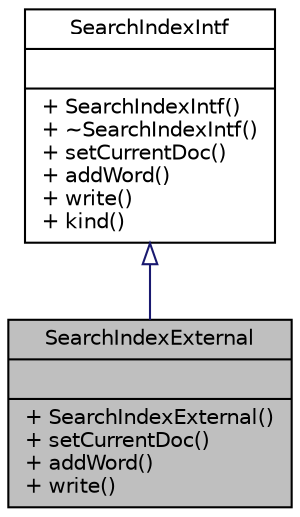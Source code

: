 digraph "SearchIndexExternal"
{
 // LATEX_PDF_SIZE
  edge [fontname="Helvetica",fontsize="10",labelfontname="Helvetica",labelfontsize="10"];
  node [fontname="Helvetica",fontsize="10",shape=record];
  Node1 [label="{SearchIndexExternal\n||+ SearchIndexExternal()\l+ setCurrentDoc()\l+ addWord()\l+ write()\l}",height=0.2,width=0.4,color="black", fillcolor="grey75", style="filled", fontcolor="black",tooltip=" "];
  Node2 -> Node1 [dir="back",color="midnightblue",fontsize="10",style="solid",arrowtail="onormal"];
  Node2 [label="{SearchIndexIntf\n||+ SearchIndexIntf()\l+ ~SearchIndexIntf()\l+ setCurrentDoc()\l+ addWord()\l+ write()\l+ kind()\l}",height=0.2,width=0.4,color="black", fillcolor="white", style="filled",URL="$classSearchIndexIntf.html",tooltip=" "];
}

